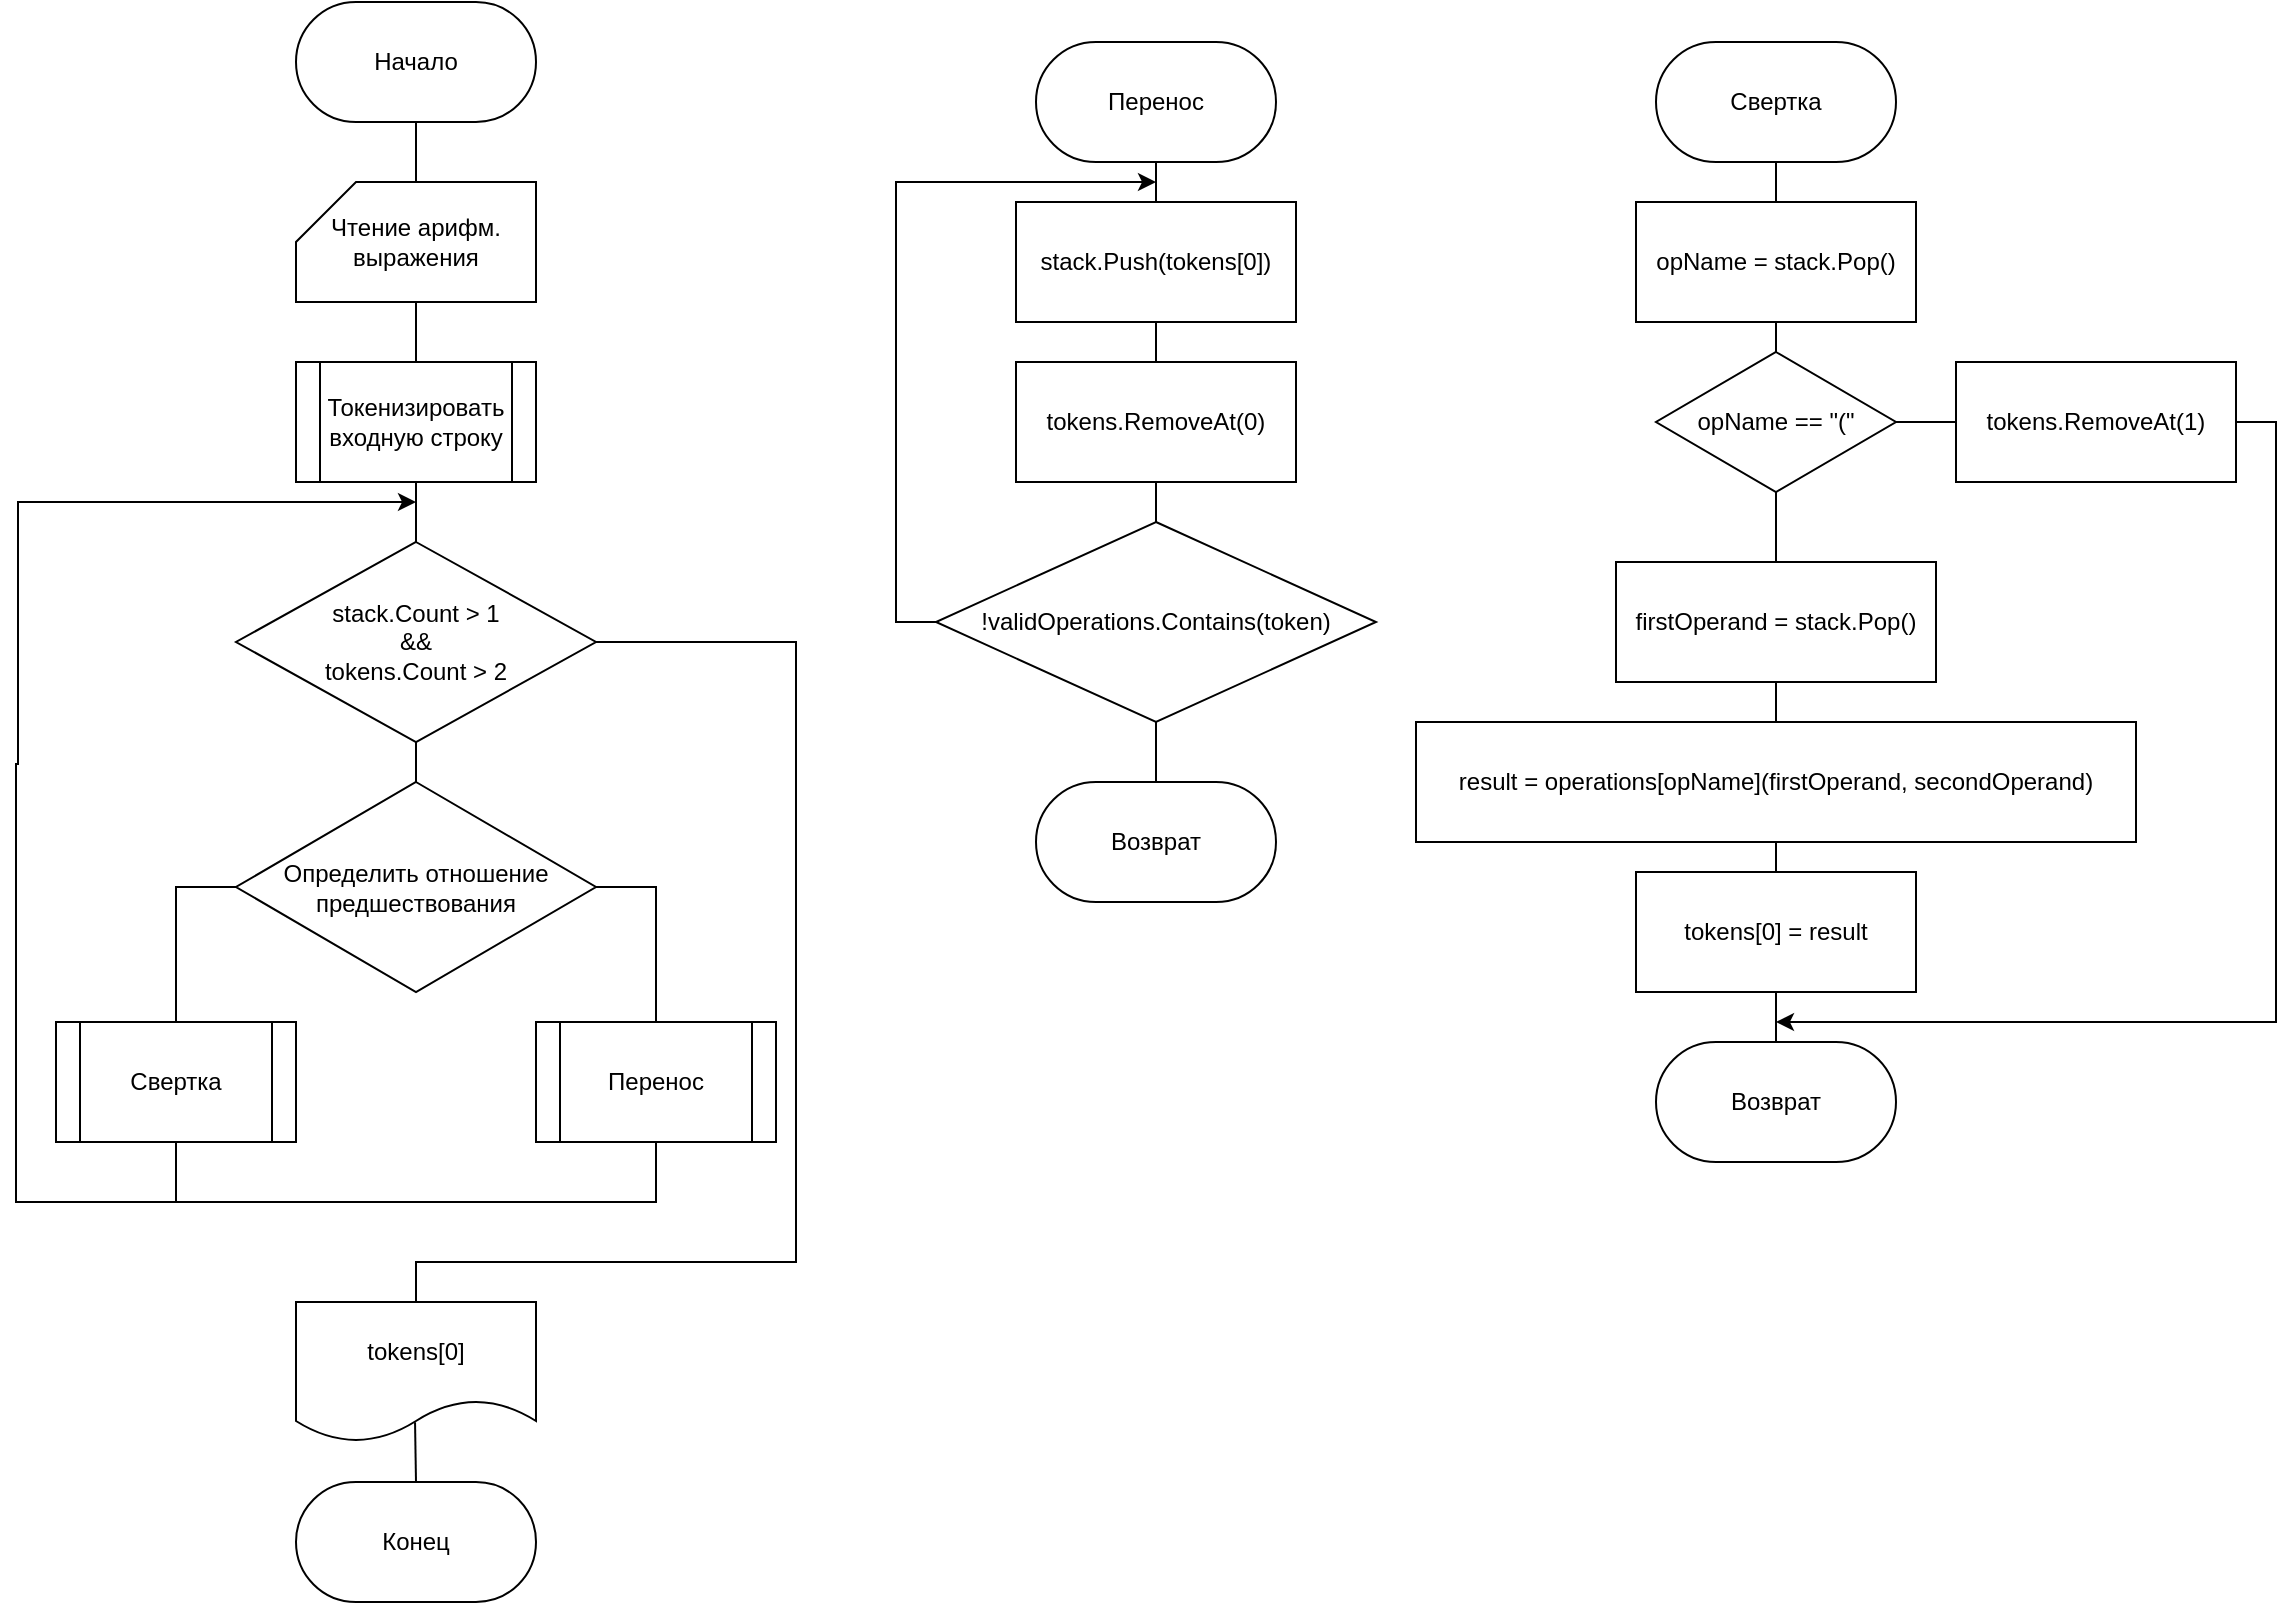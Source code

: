 <mxfile version="24.7.12">
  <diagram name="Страница — 1" id="qp21_vosHOt9QAr2bRQ9">
    <mxGraphModel dx="1767" dy="1072" grid="1" gridSize="10" guides="1" tooltips="1" connect="1" arrows="1" fold="1" page="1" pageScale="1" pageWidth="827" pageHeight="1169" math="0" shadow="0">
      <root>
        <mxCell id="0" />
        <mxCell id="1" parent="0" />
        <mxCell id="06-HcFqA8SYsVZfLSVtg-1" value="Начало" style="rounded=1;whiteSpace=wrap;html=1;arcSize=50;" vertex="1" parent="1">
          <mxGeometry x="210" y="200" width="120" height="60" as="geometry" />
        </mxCell>
        <mxCell id="06-HcFqA8SYsVZfLSVtg-13" style="edgeStyle=orthogonalEdgeStyle;rounded=0;orthogonalLoop=1;jettySize=auto;html=1;exitX=0.5;exitY=1;exitDx=0;exitDy=0;entryX=0.5;entryY=0;entryDx=0;entryDy=0;endArrow=none;endFill=0;" edge="1" parent="1" source="06-HcFqA8SYsVZfLSVtg-2" target="06-HcFqA8SYsVZfLSVtg-4">
          <mxGeometry relative="1" as="geometry" />
        </mxCell>
        <mxCell id="06-HcFqA8SYsVZfLSVtg-2" value="Токенизировать входную строку" style="shape=process;whiteSpace=wrap;html=1;backgroundOutline=1;" vertex="1" parent="1">
          <mxGeometry x="210" y="380" width="120" height="60" as="geometry" />
        </mxCell>
        <mxCell id="06-HcFqA8SYsVZfLSVtg-12" style="edgeStyle=orthogonalEdgeStyle;rounded=0;orthogonalLoop=1;jettySize=auto;html=1;exitX=0.5;exitY=1;exitDx=0;exitDy=0;exitPerimeter=0;entryX=0.5;entryY=0;entryDx=0;entryDy=0;endArrow=none;endFill=0;" edge="1" parent="1" source="06-HcFqA8SYsVZfLSVtg-3" target="06-HcFqA8SYsVZfLSVtg-2">
          <mxGeometry relative="1" as="geometry" />
        </mxCell>
        <mxCell id="06-HcFqA8SYsVZfLSVtg-3" value="Чтение арифм. выражения" style="shape=card;whiteSpace=wrap;html=1;" vertex="1" parent="1">
          <mxGeometry x="210" y="290" width="120" height="60" as="geometry" />
        </mxCell>
        <mxCell id="06-HcFqA8SYsVZfLSVtg-14" style="edgeStyle=orthogonalEdgeStyle;rounded=0;orthogonalLoop=1;jettySize=auto;html=1;exitX=0.5;exitY=1;exitDx=0;exitDy=0;entryX=0.5;entryY=0;entryDx=0;entryDy=0;endArrow=none;endFill=0;" edge="1" parent="1" source="06-HcFqA8SYsVZfLSVtg-4" target="06-HcFqA8SYsVZfLSVtg-5">
          <mxGeometry relative="1" as="geometry" />
        </mxCell>
        <mxCell id="06-HcFqA8SYsVZfLSVtg-30" style="edgeStyle=orthogonalEdgeStyle;rounded=0;orthogonalLoop=1;jettySize=auto;html=1;exitX=1;exitY=0.5;exitDx=0;exitDy=0;entryX=0.5;entryY=0;entryDx=0;entryDy=0;endArrow=none;endFill=0;" edge="1" parent="1" source="06-HcFqA8SYsVZfLSVtg-4" target="06-HcFqA8SYsVZfLSVtg-9">
          <mxGeometry relative="1" as="geometry">
            <Array as="points">
              <mxPoint x="460" y="520" />
              <mxPoint x="460" y="830" />
              <mxPoint x="270" y="830" />
            </Array>
          </mxGeometry>
        </mxCell>
        <mxCell id="06-HcFqA8SYsVZfLSVtg-4" value="stack.Count &amp;gt; 1&lt;div&gt;&amp;amp;&amp;amp;&lt;/div&gt;&lt;div&gt;tokens.Count &amp;gt; 2&lt;/div&gt;" style="rhombus;whiteSpace=wrap;html=1;" vertex="1" parent="1">
          <mxGeometry x="180" y="470" width="180" height="100" as="geometry" />
        </mxCell>
        <mxCell id="06-HcFqA8SYsVZfLSVtg-15" style="edgeStyle=orthogonalEdgeStyle;rounded=0;orthogonalLoop=1;jettySize=auto;html=1;exitX=0;exitY=0.5;exitDx=0;exitDy=0;entryX=0.5;entryY=0;entryDx=0;entryDy=0;endArrow=none;endFill=0;" edge="1" parent="1" source="06-HcFqA8SYsVZfLSVtg-5" target="06-HcFqA8SYsVZfLSVtg-6">
          <mxGeometry relative="1" as="geometry" />
        </mxCell>
        <mxCell id="06-HcFqA8SYsVZfLSVtg-16" style="edgeStyle=orthogonalEdgeStyle;rounded=0;orthogonalLoop=1;jettySize=auto;html=1;exitX=1;exitY=0.5;exitDx=0;exitDy=0;entryX=0.5;entryY=0;entryDx=0;entryDy=0;endArrow=none;endFill=0;" edge="1" parent="1" source="06-HcFqA8SYsVZfLSVtg-5" target="06-HcFqA8SYsVZfLSVtg-7">
          <mxGeometry relative="1" as="geometry" />
        </mxCell>
        <mxCell id="06-HcFqA8SYsVZfLSVtg-5" value="Определить отношение предшествования" style="rhombus;whiteSpace=wrap;html=1;" vertex="1" parent="1">
          <mxGeometry x="180" y="590" width="180" height="105" as="geometry" />
        </mxCell>
        <mxCell id="06-HcFqA8SYsVZfLSVtg-28" style="edgeStyle=orthogonalEdgeStyle;rounded=0;orthogonalLoop=1;jettySize=auto;html=1;exitX=0.5;exitY=1;exitDx=0;exitDy=0;" edge="1" parent="1" source="06-HcFqA8SYsVZfLSVtg-6">
          <mxGeometry relative="1" as="geometry">
            <mxPoint x="270" y="450" as="targetPoint" />
            <Array as="points">
              <mxPoint x="150" y="800" />
              <mxPoint x="70" y="800" />
              <mxPoint x="70" y="581" />
              <mxPoint x="71" y="581" />
              <mxPoint x="71" y="450" />
            </Array>
          </mxGeometry>
        </mxCell>
        <mxCell id="06-HcFqA8SYsVZfLSVtg-6" value="Свертка" style="shape=process;whiteSpace=wrap;html=1;backgroundOutline=1;" vertex="1" parent="1">
          <mxGeometry x="90" y="710" width="120" height="60" as="geometry" />
        </mxCell>
        <mxCell id="06-HcFqA8SYsVZfLSVtg-29" style="edgeStyle=orthogonalEdgeStyle;rounded=0;orthogonalLoop=1;jettySize=auto;html=1;exitX=0.5;exitY=1;exitDx=0;exitDy=0;endArrow=none;endFill=0;" edge="1" parent="1" source="06-HcFqA8SYsVZfLSVtg-7">
          <mxGeometry relative="1" as="geometry">
            <mxPoint x="150" y="800" as="targetPoint" />
            <Array as="points">
              <mxPoint x="390" y="800" />
            </Array>
          </mxGeometry>
        </mxCell>
        <mxCell id="06-HcFqA8SYsVZfLSVtg-7" value="Перенос" style="shape=process;whiteSpace=wrap;html=1;backgroundOutline=1;" vertex="1" parent="1">
          <mxGeometry x="330" y="710" width="120" height="60" as="geometry" />
        </mxCell>
        <mxCell id="06-HcFqA8SYsVZfLSVtg-19" style="edgeStyle=orthogonalEdgeStyle;rounded=0;orthogonalLoop=1;jettySize=auto;html=1;entryX=0.5;entryY=0;entryDx=0;entryDy=0;exitX=0.496;exitY=0.859;exitDx=0;exitDy=0;exitPerimeter=0;endArrow=none;endFill=0;" edge="1" parent="1" source="06-HcFqA8SYsVZfLSVtg-9" target="06-HcFqA8SYsVZfLSVtg-10">
          <mxGeometry relative="1" as="geometry" />
        </mxCell>
        <mxCell id="06-HcFqA8SYsVZfLSVtg-9" value="tokens[0]" style="shape=document;whiteSpace=wrap;html=1;boundedLbl=1;" vertex="1" parent="1">
          <mxGeometry x="210" y="850" width="120" height="70" as="geometry" />
        </mxCell>
        <mxCell id="06-HcFqA8SYsVZfLSVtg-10" value="Конец" style="rounded=1;whiteSpace=wrap;html=1;arcSize=50;" vertex="1" parent="1">
          <mxGeometry x="210" y="940" width="120" height="60" as="geometry" />
        </mxCell>
        <mxCell id="06-HcFqA8SYsVZfLSVtg-11" style="edgeStyle=orthogonalEdgeStyle;rounded=0;orthogonalLoop=1;jettySize=auto;html=1;exitX=0.5;exitY=1;exitDx=0;exitDy=0;entryX=0.5;entryY=0;entryDx=0;entryDy=0;entryPerimeter=0;endArrow=none;endFill=0;" edge="1" parent="1" source="06-HcFqA8SYsVZfLSVtg-1" target="06-HcFqA8SYsVZfLSVtg-3">
          <mxGeometry relative="1" as="geometry" />
        </mxCell>
        <mxCell id="06-HcFqA8SYsVZfLSVtg-31" style="edgeStyle=orthogonalEdgeStyle;rounded=0;orthogonalLoop=1;jettySize=auto;html=1;exitX=0.5;exitY=1;exitDx=0;exitDy=0;entryX=0.5;entryY=0;entryDx=0;entryDy=0;endArrow=none;endFill=0;" edge="1" parent="1" source="06-HcFqA8SYsVZfLSVtg-21" target="06-HcFqA8SYsVZfLSVtg-24">
          <mxGeometry relative="1" as="geometry" />
        </mxCell>
        <mxCell id="06-HcFqA8SYsVZfLSVtg-21" value="Перенос" style="rounded=1;whiteSpace=wrap;html=1;arcSize=50;" vertex="1" parent="1">
          <mxGeometry x="580" y="220" width="120" height="60" as="geometry" />
        </mxCell>
        <mxCell id="06-HcFqA8SYsVZfLSVtg-34" style="edgeStyle=orthogonalEdgeStyle;rounded=0;orthogonalLoop=1;jettySize=auto;html=1;exitX=0;exitY=0.5;exitDx=0;exitDy=0;" edge="1" parent="1" source="06-HcFqA8SYsVZfLSVtg-22">
          <mxGeometry relative="1" as="geometry">
            <mxPoint x="640" y="290" as="targetPoint" />
            <Array as="points">
              <mxPoint x="510" y="510" />
              <mxPoint x="510" y="290" />
            </Array>
          </mxGeometry>
        </mxCell>
        <mxCell id="06-HcFqA8SYsVZfLSVtg-35" style="edgeStyle=orthogonalEdgeStyle;rounded=0;orthogonalLoop=1;jettySize=auto;html=1;exitX=0.5;exitY=1;exitDx=0;exitDy=0;entryX=0.5;entryY=0;entryDx=0;entryDy=0;endArrow=none;endFill=0;" edge="1" parent="1" source="06-HcFqA8SYsVZfLSVtg-22" target="06-HcFqA8SYsVZfLSVtg-26">
          <mxGeometry relative="1" as="geometry" />
        </mxCell>
        <mxCell id="06-HcFqA8SYsVZfLSVtg-22" value="!validOperations.Contains(token)" style="rhombus;whiteSpace=wrap;html=1;" vertex="1" parent="1">
          <mxGeometry x="530" y="460" width="220" height="100" as="geometry" />
        </mxCell>
        <mxCell id="06-HcFqA8SYsVZfLSVtg-33" style="edgeStyle=orthogonalEdgeStyle;rounded=0;orthogonalLoop=1;jettySize=auto;html=1;exitX=0.5;exitY=1;exitDx=0;exitDy=0;entryX=0.5;entryY=0;entryDx=0;entryDy=0;endArrow=none;endFill=0;" edge="1" parent="1" source="06-HcFqA8SYsVZfLSVtg-23" target="06-HcFqA8SYsVZfLSVtg-22">
          <mxGeometry relative="1" as="geometry" />
        </mxCell>
        <mxCell id="06-HcFqA8SYsVZfLSVtg-23" value="tokens.RemoveAt(0)" style="rounded=0;whiteSpace=wrap;html=1;" vertex="1" parent="1">
          <mxGeometry x="570" y="380" width="140" height="60" as="geometry" />
        </mxCell>
        <mxCell id="06-HcFqA8SYsVZfLSVtg-32" style="edgeStyle=orthogonalEdgeStyle;rounded=0;orthogonalLoop=1;jettySize=auto;html=1;exitX=0.5;exitY=1;exitDx=0;exitDy=0;entryX=0.5;entryY=0;entryDx=0;entryDy=0;endArrow=none;endFill=0;" edge="1" parent="1" source="06-HcFqA8SYsVZfLSVtg-24" target="06-HcFqA8SYsVZfLSVtg-23">
          <mxGeometry relative="1" as="geometry" />
        </mxCell>
        <mxCell id="06-HcFqA8SYsVZfLSVtg-24" value="stack.Push(tokens[0])" style="rounded=0;whiteSpace=wrap;html=1;" vertex="1" parent="1">
          <mxGeometry x="570" y="300" width="140" height="60" as="geometry" />
        </mxCell>
        <mxCell id="06-HcFqA8SYsVZfLSVtg-26" value="Возврат" style="rounded=1;whiteSpace=wrap;html=1;arcSize=50;" vertex="1" parent="1">
          <mxGeometry x="580" y="590" width="120" height="60" as="geometry" />
        </mxCell>
        <mxCell id="06-HcFqA8SYsVZfLSVtg-44" style="edgeStyle=orthogonalEdgeStyle;rounded=0;orthogonalLoop=1;jettySize=auto;html=1;exitX=0.5;exitY=1;exitDx=0;exitDy=0;entryX=0.5;entryY=0;entryDx=0;entryDy=0;endArrow=none;endFill=0;" edge="1" parent="1" source="06-HcFqA8SYsVZfLSVtg-36" target="06-HcFqA8SYsVZfLSVtg-37">
          <mxGeometry relative="1" as="geometry" />
        </mxCell>
        <mxCell id="06-HcFqA8SYsVZfLSVtg-36" value="Свертка" style="rounded=1;whiteSpace=wrap;html=1;arcSize=50;" vertex="1" parent="1">
          <mxGeometry x="890" y="220" width="120" height="60" as="geometry" />
        </mxCell>
        <mxCell id="06-HcFqA8SYsVZfLSVtg-45" style="edgeStyle=orthogonalEdgeStyle;rounded=0;orthogonalLoop=1;jettySize=auto;html=1;exitX=0.5;exitY=1;exitDx=0;exitDy=0;entryX=0.5;entryY=0;entryDx=0;entryDy=0;endArrow=none;endFill=0;" edge="1" parent="1" source="06-HcFqA8SYsVZfLSVtg-37" target="06-HcFqA8SYsVZfLSVtg-38">
          <mxGeometry relative="1" as="geometry" />
        </mxCell>
        <mxCell id="06-HcFqA8SYsVZfLSVtg-37" value="opName = stack.Pop()" style="rounded=0;whiteSpace=wrap;html=1;" vertex="1" parent="1">
          <mxGeometry x="880" y="300" width="140" height="60" as="geometry" />
        </mxCell>
        <mxCell id="06-HcFqA8SYsVZfLSVtg-49" style="edgeStyle=orthogonalEdgeStyle;rounded=0;orthogonalLoop=1;jettySize=auto;html=1;exitX=1;exitY=0.5;exitDx=0;exitDy=0;entryX=0;entryY=0.5;entryDx=0;entryDy=0;endArrow=none;endFill=0;" edge="1" parent="1" source="06-HcFqA8SYsVZfLSVtg-38" target="06-HcFqA8SYsVZfLSVtg-39">
          <mxGeometry relative="1" as="geometry" />
        </mxCell>
        <mxCell id="06-HcFqA8SYsVZfLSVtg-50" style="edgeStyle=orthogonalEdgeStyle;rounded=0;orthogonalLoop=1;jettySize=auto;html=1;exitX=0.5;exitY=1;exitDx=0;exitDy=0;entryX=0.5;entryY=0;entryDx=0;entryDy=0;endArrow=none;endFill=0;" edge="1" parent="1" source="06-HcFqA8SYsVZfLSVtg-38" target="06-HcFqA8SYsVZfLSVtg-41">
          <mxGeometry relative="1" as="geometry" />
        </mxCell>
        <mxCell id="06-HcFqA8SYsVZfLSVtg-38" value="opName == &quot;(&quot;" style="rhombus;whiteSpace=wrap;html=1;" vertex="1" parent="1">
          <mxGeometry x="890" y="375" width="120" height="70" as="geometry" />
        </mxCell>
        <mxCell id="06-HcFqA8SYsVZfLSVtg-48" style="edgeStyle=orthogonalEdgeStyle;rounded=0;orthogonalLoop=1;jettySize=auto;html=1;exitX=1;exitY=0.5;exitDx=0;exitDy=0;endArrow=classic;endFill=1;" edge="1" parent="1" source="06-HcFqA8SYsVZfLSVtg-39">
          <mxGeometry relative="1" as="geometry">
            <mxPoint x="950" y="710" as="targetPoint" />
            <Array as="points">
              <mxPoint x="1200" y="410" />
              <mxPoint x="1200" y="710" />
              <mxPoint x="950" y="710" />
            </Array>
          </mxGeometry>
        </mxCell>
        <mxCell id="06-HcFqA8SYsVZfLSVtg-39" value="tokens.RemoveAt(1)" style="rounded=0;whiteSpace=wrap;html=1;" vertex="1" parent="1">
          <mxGeometry x="1040" y="380" width="140" height="60" as="geometry" />
        </mxCell>
        <mxCell id="06-HcFqA8SYsVZfLSVtg-52" style="edgeStyle=orthogonalEdgeStyle;rounded=0;orthogonalLoop=1;jettySize=auto;html=1;exitX=0.5;exitY=1;exitDx=0;exitDy=0;entryX=0.5;entryY=0;entryDx=0;entryDy=0;endArrow=none;endFill=0;" edge="1" parent="1" source="06-HcFqA8SYsVZfLSVtg-40" target="06-HcFqA8SYsVZfLSVtg-42">
          <mxGeometry relative="1" as="geometry" />
        </mxCell>
        <mxCell id="06-HcFqA8SYsVZfLSVtg-40" value="result = operations[opName](firstOperand, secondOperand)" style="rounded=0;whiteSpace=wrap;html=1;" vertex="1" parent="1">
          <mxGeometry x="770" y="560" width="360" height="60" as="geometry" />
        </mxCell>
        <mxCell id="06-HcFqA8SYsVZfLSVtg-53" style="edgeStyle=orthogonalEdgeStyle;rounded=0;orthogonalLoop=1;jettySize=auto;html=1;exitX=0.5;exitY=1;exitDx=0;exitDy=0;entryX=0.5;entryY=0;entryDx=0;entryDy=0;endArrow=none;endFill=0;" edge="1" parent="1" source="06-HcFqA8SYsVZfLSVtg-41" target="06-HcFqA8SYsVZfLSVtg-40">
          <mxGeometry relative="1" as="geometry" />
        </mxCell>
        <mxCell id="06-HcFqA8SYsVZfLSVtg-41" value="firstOperand = stack.Pop()" style="rounded=0;whiteSpace=wrap;html=1;" vertex="1" parent="1">
          <mxGeometry x="870" y="480" width="160" height="60" as="geometry" />
        </mxCell>
        <mxCell id="06-HcFqA8SYsVZfLSVtg-51" style="edgeStyle=orthogonalEdgeStyle;rounded=0;orthogonalLoop=1;jettySize=auto;html=1;exitX=0.5;exitY=1;exitDx=0;exitDy=0;entryX=0.5;entryY=0;entryDx=0;entryDy=0;endArrow=none;endFill=0;" edge="1" parent="1" source="06-HcFqA8SYsVZfLSVtg-42" target="06-HcFqA8SYsVZfLSVtg-43">
          <mxGeometry relative="1" as="geometry" />
        </mxCell>
        <mxCell id="06-HcFqA8SYsVZfLSVtg-42" value="tokens[0] = result" style="rounded=0;whiteSpace=wrap;html=1;" vertex="1" parent="1">
          <mxGeometry x="880" y="635" width="140" height="60" as="geometry" />
        </mxCell>
        <mxCell id="06-HcFqA8SYsVZfLSVtg-43" value="Возврат" style="rounded=1;whiteSpace=wrap;html=1;arcSize=50;" vertex="1" parent="1">
          <mxGeometry x="890" y="720" width="120" height="60" as="geometry" />
        </mxCell>
      </root>
    </mxGraphModel>
  </diagram>
</mxfile>
